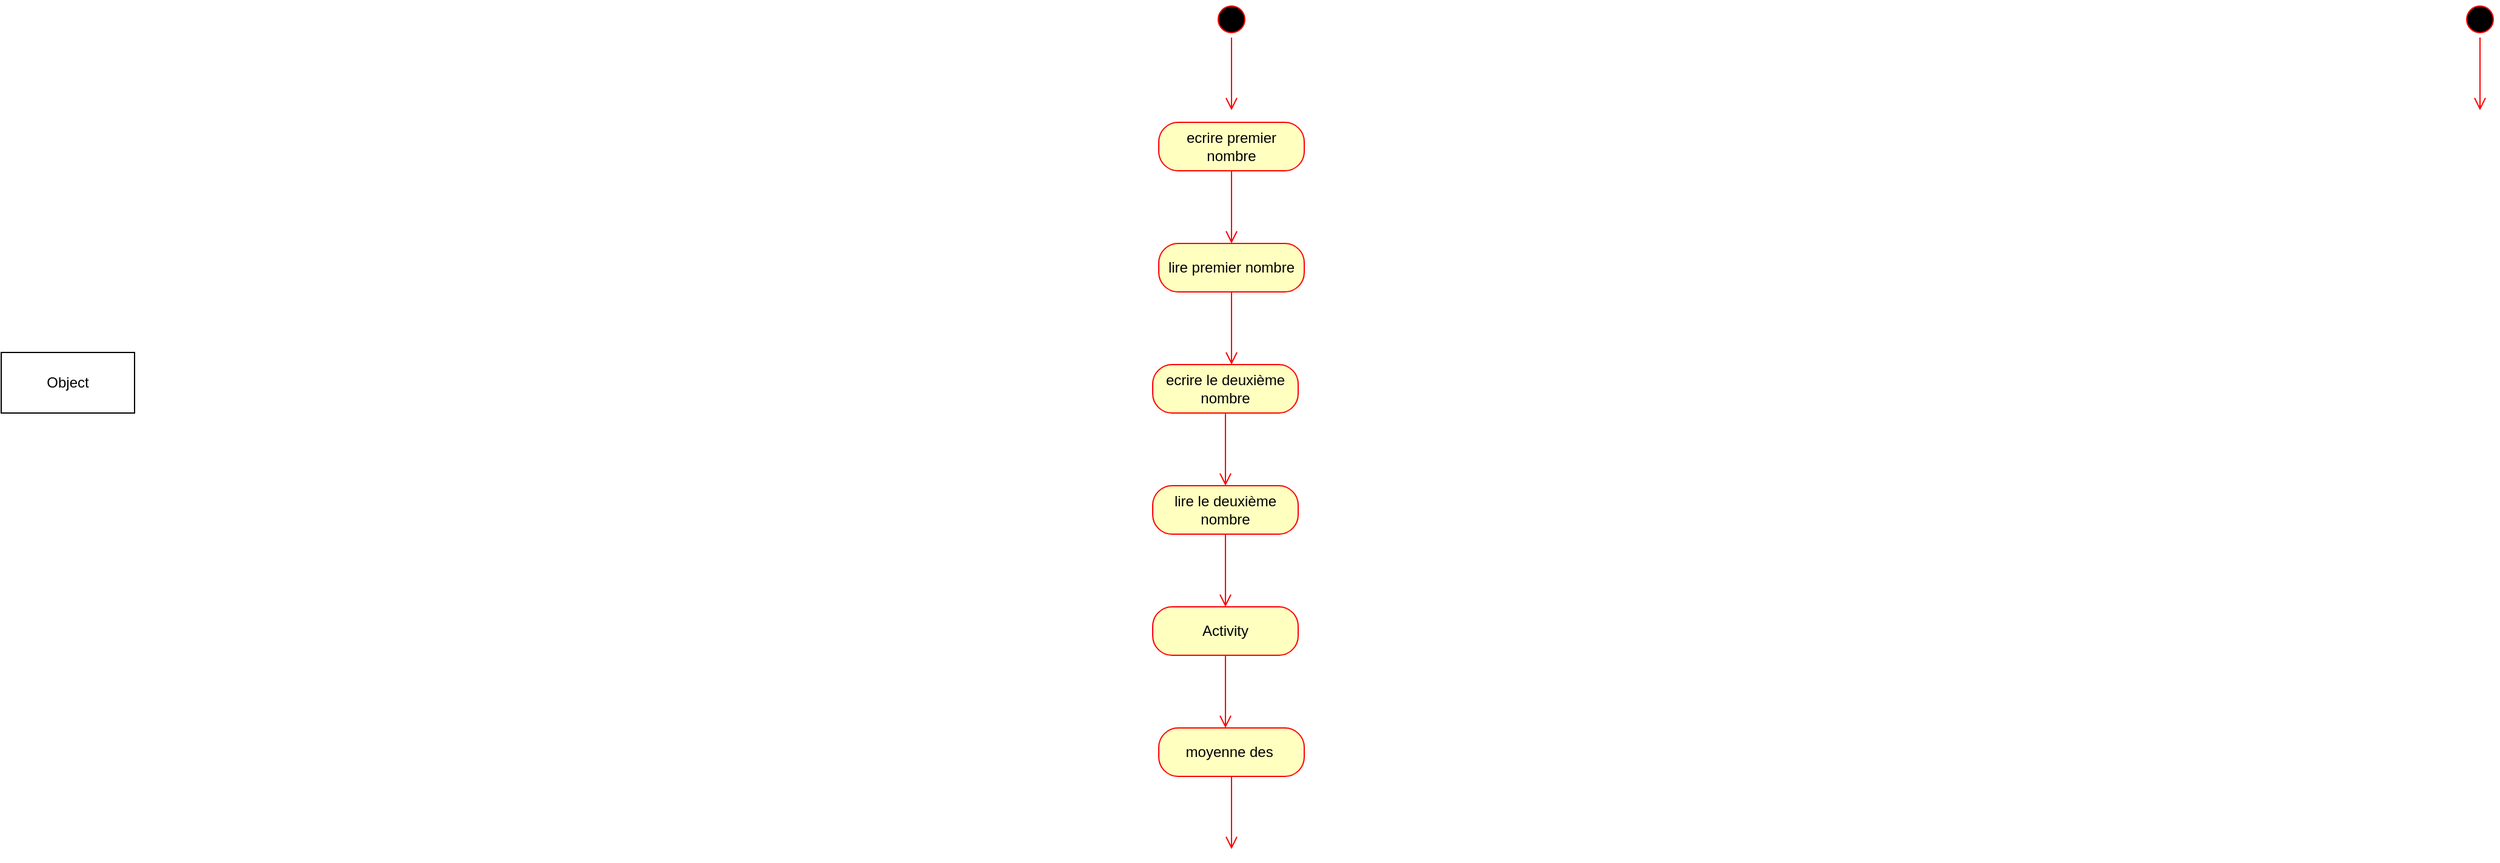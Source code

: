<mxfile version="22.0.8" type="github">
  <diagram name="Page-1" id="NXQ0QRIZRd4-cakI32fH">
    <mxGraphModel dx="3040" dy="793" grid="1" gridSize="10" guides="1" tooltips="1" connect="1" arrows="1" fold="1" page="1" pageScale="1" pageWidth="827" pageHeight="1169" math="0" shadow="0">
      <root>
        <mxCell id="0" />
        <mxCell id="1" parent="0" />
        <mxCell id="5ArFYXW8tm0uWbcDpLEb-1" value="" style="ellipse;html=1;shape=startState;fillColor=#000000;strokeColor=#ff0000;" vertex="1" parent="1">
          <mxGeometry x="400" y="210" width="30" height="30" as="geometry" />
        </mxCell>
        <mxCell id="5ArFYXW8tm0uWbcDpLEb-2" value="" style="edgeStyle=orthogonalEdgeStyle;html=1;verticalAlign=bottom;endArrow=open;endSize=8;strokeColor=#ff0000;rounded=0;" edge="1" source="5ArFYXW8tm0uWbcDpLEb-1" parent="1">
          <mxGeometry relative="1" as="geometry">
            <mxPoint x="415" y="300" as="targetPoint" />
          </mxGeometry>
        </mxCell>
        <mxCell id="5ArFYXW8tm0uWbcDpLEb-3" value="Object" style="html=1;whiteSpace=wrap;" vertex="1" parent="1">
          <mxGeometry x="-1630" y="500" width="110" height="50" as="geometry" />
        </mxCell>
        <mxCell id="5ArFYXW8tm0uWbcDpLEb-6" value="" style="ellipse;html=1;shape=startState;fillColor=#000000;strokeColor=#ff0000;" vertex="1" parent="1">
          <mxGeometry x="-630" y="210" width="30" height="30" as="geometry" />
        </mxCell>
        <mxCell id="5ArFYXW8tm0uWbcDpLEb-7" value="" style="edgeStyle=orthogonalEdgeStyle;html=1;verticalAlign=bottom;endArrow=open;endSize=8;strokeColor=#ff0000;rounded=0;" edge="1" source="5ArFYXW8tm0uWbcDpLEb-6" parent="1">
          <mxGeometry relative="1" as="geometry">
            <mxPoint x="-615" y="300" as="targetPoint" />
          </mxGeometry>
        </mxCell>
        <mxCell id="5ArFYXW8tm0uWbcDpLEb-8" value="ecrire premier nombre" style="rounded=1;whiteSpace=wrap;html=1;arcSize=40;fontColor=#000000;fillColor=#ffffc0;strokeColor=#ff0000;" vertex="1" parent="1">
          <mxGeometry x="-675" y="310" width="120" height="40" as="geometry" />
        </mxCell>
        <mxCell id="5ArFYXW8tm0uWbcDpLEb-9" value="" style="edgeStyle=orthogonalEdgeStyle;html=1;verticalAlign=bottom;endArrow=open;endSize=8;strokeColor=#ff0000;rounded=0;" edge="1" source="5ArFYXW8tm0uWbcDpLEb-8" parent="1">
          <mxGeometry relative="1" as="geometry">
            <mxPoint x="-615" y="410" as="targetPoint" />
          </mxGeometry>
        </mxCell>
        <mxCell id="5ArFYXW8tm0uWbcDpLEb-10" value="lire premier nombre" style="rounded=1;whiteSpace=wrap;html=1;arcSize=40;fontColor=#000000;fillColor=#ffffc0;strokeColor=#ff0000;" vertex="1" parent="1">
          <mxGeometry x="-675" y="410" width="120" height="40" as="geometry" />
        </mxCell>
        <mxCell id="5ArFYXW8tm0uWbcDpLEb-11" value="" style="edgeStyle=orthogonalEdgeStyle;html=1;verticalAlign=bottom;endArrow=open;endSize=8;strokeColor=#ff0000;rounded=0;" edge="1" source="5ArFYXW8tm0uWbcDpLEb-10" parent="1">
          <mxGeometry relative="1" as="geometry">
            <mxPoint x="-615" y="510" as="targetPoint" />
          </mxGeometry>
        </mxCell>
        <mxCell id="5ArFYXW8tm0uWbcDpLEb-12" value="ecrire le deuxième nombre" style="rounded=1;whiteSpace=wrap;html=1;arcSize=40;fontColor=#000000;fillColor=#ffffc0;strokeColor=#ff0000;" vertex="1" parent="1">
          <mxGeometry x="-680" y="510" width="120" height="40" as="geometry" />
        </mxCell>
        <mxCell id="5ArFYXW8tm0uWbcDpLEb-13" value="" style="edgeStyle=orthogonalEdgeStyle;html=1;verticalAlign=bottom;endArrow=open;endSize=8;strokeColor=#ff0000;rounded=0;" edge="1" source="5ArFYXW8tm0uWbcDpLEb-12" parent="1">
          <mxGeometry relative="1" as="geometry">
            <mxPoint x="-620" y="610" as="targetPoint" />
          </mxGeometry>
        </mxCell>
        <mxCell id="5ArFYXW8tm0uWbcDpLEb-14" value="lire le deuxième nombre" style="rounded=1;whiteSpace=wrap;html=1;arcSize=40;fontColor=#000000;fillColor=#ffffc0;strokeColor=#ff0000;" vertex="1" parent="1">
          <mxGeometry x="-680" y="610" width="120" height="40" as="geometry" />
        </mxCell>
        <mxCell id="5ArFYXW8tm0uWbcDpLEb-15" value="" style="edgeStyle=orthogonalEdgeStyle;html=1;verticalAlign=bottom;endArrow=open;endSize=8;strokeColor=#ff0000;rounded=0;" edge="1" source="5ArFYXW8tm0uWbcDpLEb-14" parent="1">
          <mxGeometry relative="1" as="geometry">
            <mxPoint x="-620" y="710" as="targetPoint" />
          </mxGeometry>
        </mxCell>
        <mxCell id="5ArFYXW8tm0uWbcDpLEb-16" value="Activity" style="rounded=1;whiteSpace=wrap;html=1;arcSize=40;fontColor=#000000;fillColor=#ffffc0;strokeColor=#ff0000;" vertex="1" parent="1">
          <mxGeometry x="-680" y="710" width="120" height="40" as="geometry" />
        </mxCell>
        <mxCell id="5ArFYXW8tm0uWbcDpLEb-17" value="" style="edgeStyle=orthogonalEdgeStyle;html=1;verticalAlign=bottom;endArrow=open;endSize=8;strokeColor=#ff0000;rounded=0;" edge="1" source="5ArFYXW8tm0uWbcDpLEb-16" parent="1">
          <mxGeometry relative="1" as="geometry">
            <mxPoint x="-620" y="810" as="targetPoint" />
          </mxGeometry>
        </mxCell>
        <mxCell id="5ArFYXW8tm0uWbcDpLEb-18" value="moyenne des&amp;nbsp;" style="rounded=1;whiteSpace=wrap;html=1;arcSize=40;fontColor=#000000;fillColor=#ffffc0;strokeColor=#ff0000;" vertex="1" parent="1">
          <mxGeometry x="-675" y="810" width="120" height="40" as="geometry" />
        </mxCell>
        <mxCell id="5ArFYXW8tm0uWbcDpLEb-19" value="" style="edgeStyle=orthogonalEdgeStyle;html=1;verticalAlign=bottom;endArrow=open;endSize=8;strokeColor=#ff0000;rounded=0;" edge="1" source="5ArFYXW8tm0uWbcDpLEb-18" parent="1">
          <mxGeometry relative="1" as="geometry">
            <mxPoint x="-615" y="910" as="targetPoint" />
          </mxGeometry>
        </mxCell>
      </root>
    </mxGraphModel>
  </diagram>
</mxfile>
